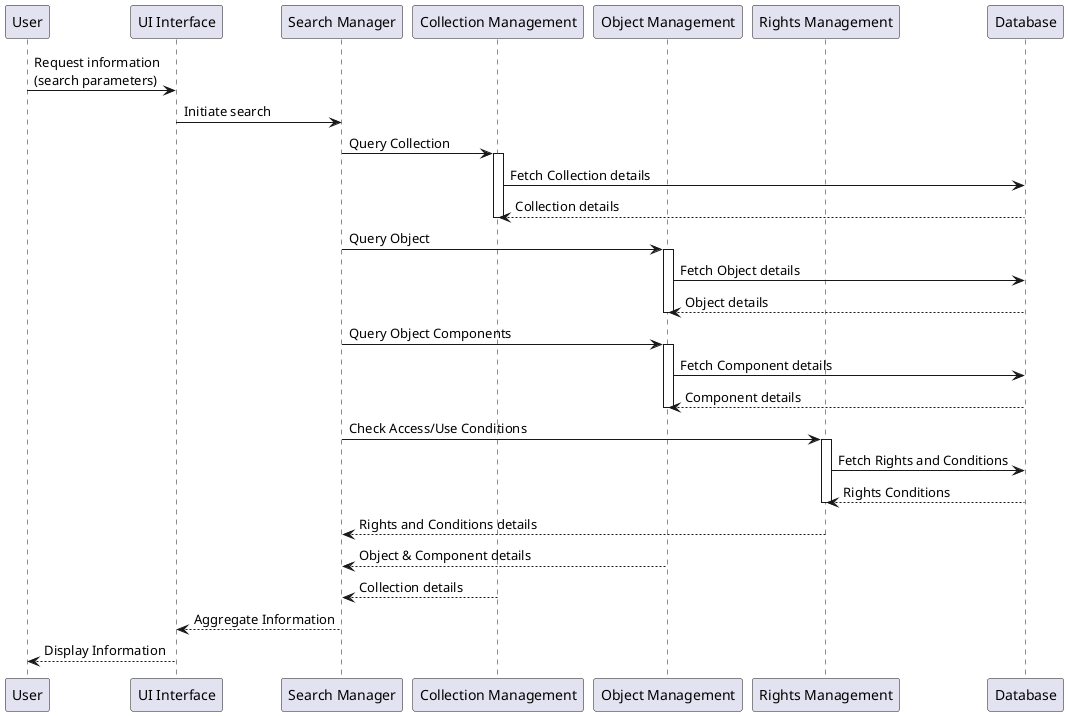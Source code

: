 @startuml
participant User
participant "UI Interface" as UI
participant "Search Manager" as Search
participant "Collection Management" as CM
participant "Object Management" as OM
participant "Rights Management" as RM
participant Database

User -> UI : Request information\n(search parameters)
UI -> Search : Initiate search
Search -> CM : Query Collection
activate CM
CM -> Database : Fetch Collection details
Database --> CM : Collection details
deactivate CM

Search -> OM : Query Object
activate OM
OM -> Database : Fetch Object details
Database --> OM : Object details
deactivate OM

Search -> OM : Query Object Components
activate OM
OM -> Database : Fetch Component details
Database --> OM : Component details
deactivate OM

Search -> RM : Check Access/Use Conditions
activate RM
RM -> Database : Fetch Rights and Conditions
Database --> RM : Rights Conditions
deactivate RM

RM --> Search : Rights and Conditions details
OM --> Search : Object & Component details
CM --> Search : Collection details
Search --> UI : Aggregate Information
UI --> User : Display Information

@enduml